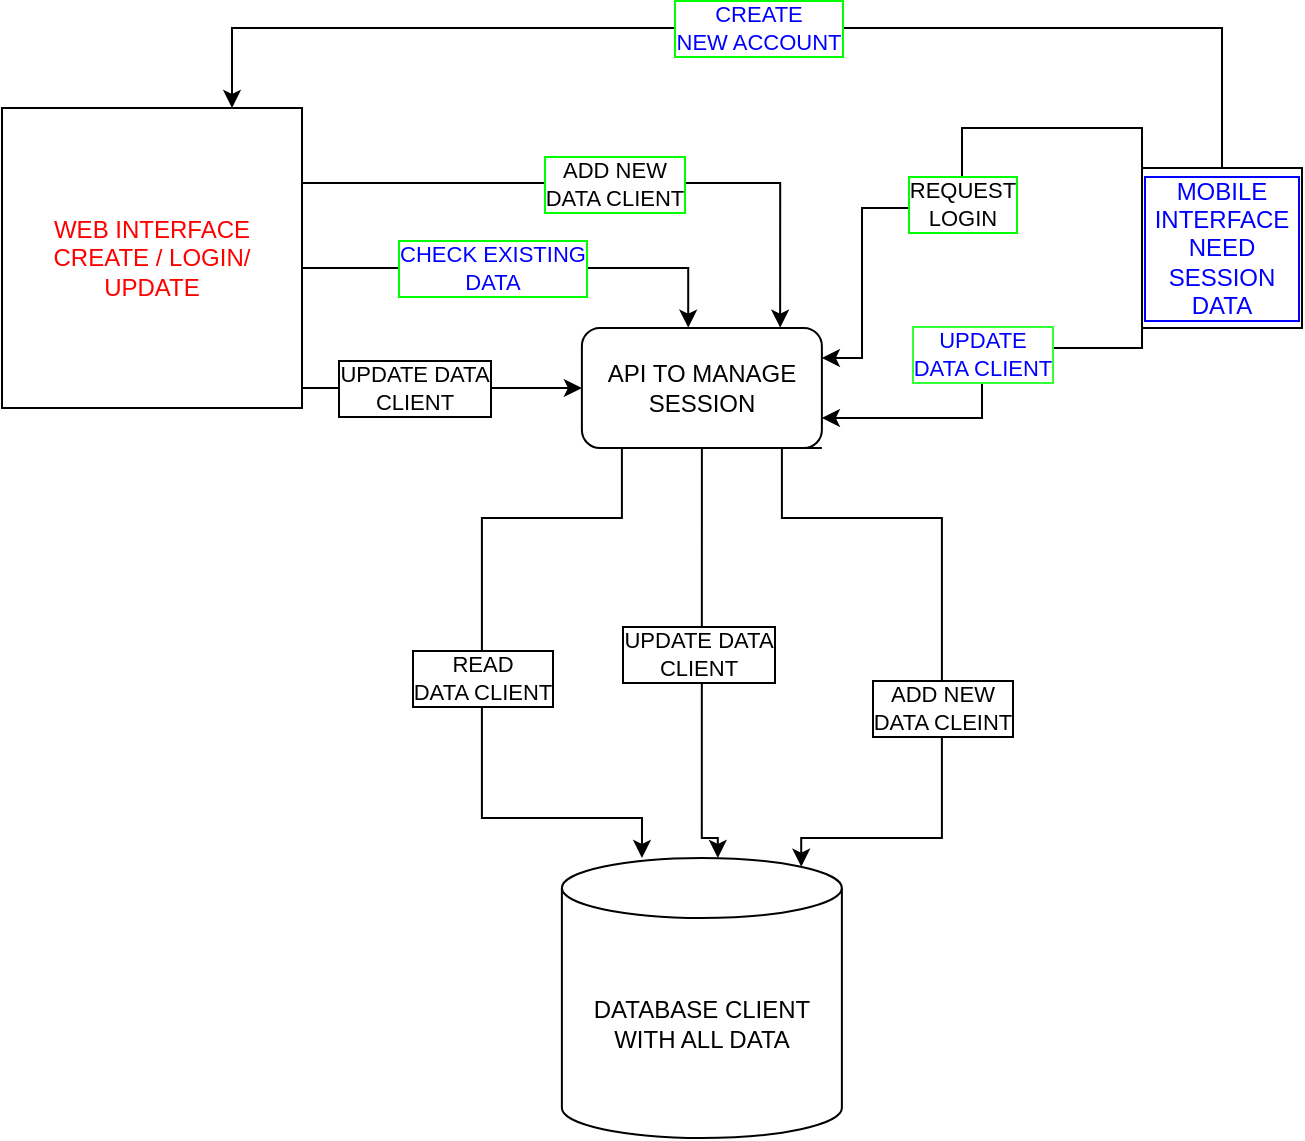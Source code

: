 <mxfile version="13.8.0" type="github">
  <diagram id="LLccdBZk7BdYrUDzEnhi" name="Page-1">
    <mxGraphModel dx="1021" dy="509" grid="1" gridSize="10" guides="1" tooltips="1" connect="1" arrows="1" fold="1" page="1" pageScale="1" pageWidth="827" pageHeight="1169" math="0" shadow="0">
      <root>
        <mxCell id="0" />
        <mxCell id="1" parent="0" />
        <mxCell id="4w87GvMKzj5ySYHpvk-L-5" value="&lt;div&gt;DATABASE CLIENT &lt;br&gt;&lt;/div&gt;WITH ALL DATA" style="shape=cylinder3;whiteSpace=wrap;html=1;boundedLbl=1;backgroundOutline=1;size=15;" vertex="1" parent="1">
          <mxGeometry x="309.94" y="435" width="140" height="140" as="geometry" />
        </mxCell>
        <mxCell id="4w87GvMKzj5ySYHpvk-L-16" value="&lt;div&gt;REQUEST &lt;br&gt;&lt;/div&gt;&lt;div&gt;LOGIN&lt;br&gt;&lt;/div&gt;" style="edgeStyle=orthogonalEdgeStyle;rounded=0;orthogonalLoop=1;jettySize=auto;html=1;exitX=0;exitY=0;exitDx=0;exitDy=0;labelBorderColor=#00FF00;entryX=1;entryY=0.25;entryDx=0;entryDy=0;" edge="1" parent="1" source="4w87GvMKzj5ySYHpvk-L-6" target="4w87GvMKzj5ySYHpvk-L-7">
          <mxGeometry relative="1" as="geometry">
            <mxPoint x="460" y="120" as="targetPoint" />
            <Array as="points">
              <mxPoint x="600" y="70" />
              <mxPoint x="510" y="70" />
              <mxPoint x="510" y="110" />
              <mxPoint x="460" y="110" />
              <mxPoint x="460" y="185" />
            </Array>
          </mxGeometry>
        </mxCell>
        <mxCell id="4w87GvMKzj5ySYHpvk-L-17" value="&lt;div&gt;CREATE&lt;/div&gt;&lt;div&gt;NEW ACCOUNT&lt;/div&gt;" style="edgeStyle=orthogonalEdgeStyle;rounded=0;orthogonalLoop=1;jettySize=auto;html=1;exitX=0.5;exitY=0;exitDx=0;exitDy=0;fontColor=#0000FF;labelBorderColor=#00FF00;" edge="1" parent="1" source="4w87GvMKzj5ySYHpvk-L-6" target="4w87GvMKzj5ySYHpvk-L-8">
          <mxGeometry relative="1" as="geometry">
            <Array as="points">
              <mxPoint x="640" y="20" />
              <mxPoint x="145" y="20" />
            </Array>
          </mxGeometry>
        </mxCell>
        <mxCell id="4w87GvMKzj5ySYHpvk-L-18" value="&lt;div&gt;UPDATE&lt;/div&gt;&lt;div&gt;DATA CLIENT&lt;br&gt;&lt;/div&gt;" style="edgeStyle=orthogonalEdgeStyle;rounded=0;orthogonalLoop=1;jettySize=auto;html=1;exitX=0;exitY=0.75;exitDx=0;exitDy=0;entryX=1;entryY=0.75;entryDx=0;entryDy=0;fontColor=#0000FF;labelBorderColor=#33FF33;" edge="1" parent="1" source="4w87GvMKzj5ySYHpvk-L-6" target="4w87GvMKzj5ySYHpvk-L-7">
          <mxGeometry relative="1" as="geometry">
            <Array as="points">
              <mxPoint x="600" y="180" />
              <mxPoint x="520" y="180" />
              <mxPoint x="520" y="215" />
            </Array>
          </mxGeometry>
        </mxCell>
        <mxCell id="4w87GvMKzj5ySYHpvk-L-6" value="MOBILE INTERFACE NEED SESSION DATA" style="whiteSpace=wrap;html=1;aspect=fixed;fontColor=#0000FF;labelBorderColor=#0000FF;" vertex="1" parent="1">
          <mxGeometry x="600" y="90" width="80" height="80" as="geometry" />
        </mxCell>
        <mxCell id="4w87GvMKzj5ySYHpvk-L-9" value="&lt;div&gt;UPDATE DATA &lt;br&gt;&lt;/div&gt;&lt;div&gt;CLIENT&lt;/div&gt;" style="edgeStyle=orthogonalEdgeStyle;rounded=0;orthogonalLoop=1;jettySize=auto;html=1;exitX=0.5;exitY=1;exitDx=0;exitDy=0;labelBorderColor=#000000;entryX=0.557;entryY=0;entryDx=0;entryDy=0;entryPerimeter=0;" edge="1" parent="1" source="4w87GvMKzj5ySYHpvk-L-7" target="4w87GvMKzj5ySYHpvk-L-5">
          <mxGeometry x="-0.032" y="-2" relative="1" as="geometry">
            <mxPoint x="379.94" y="425" as="targetPoint" />
            <Array as="points">
              <mxPoint x="379.94" y="425" />
              <mxPoint x="387.94" y="425" />
            </Array>
            <mxPoint as="offset" />
          </mxGeometry>
        </mxCell>
        <mxCell id="4w87GvMKzj5ySYHpvk-L-12" value="&lt;div&gt;READ&lt;/div&gt;&lt;div&gt;DATA CLIENT&lt;br&gt;&lt;/div&gt;" style="edgeStyle=orthogonalEdgeStyle;rounded=0;orthogonalLoop=1;jettySize=auto;html=1;exitX=0.25;exitY=1;exitDx=0;exitDy=0;entryX=0.286;entryY=0;entryDx=0;entryDy=0;entryPerimeter=0;labelBorderColor=#000000;" edge="1" parent="1" source="4w87GvMKzj5ySYHpvk-L-7" target="4w87GvMKzj5ySYHpvk-L-5">
          <mxGeometry x="0.069" relative="1" as="geometry">
            <mxPoint x="349.94" y="415" as="targetPoint" />
            <Array as="points">
              <mxPoint x="339.94" y="230" />
              <mxPoint x="339.94" y="265" />
              <mxPoint x="269.94" y="265" />
              <mxPoint x="269.94" y="415" />
              <mxPoint x="349.94" y="415" />
            </Array>
            <mxPoint as="offset" />
          </mxGeometry>
        </mxCell>
        <mxCell id="4w87GvMKzj5ySYHpvk-L-13" value="&lt;div&gt;ADD NEW&lt;/div&gt;&lt;div&gt;DATA CLEINT&lt;br&gt;&lt;/div&gt;" style="edgeStyle=orthogonalEdgeStyle;rounded=0;orthogonalLoop=1;jettySize=auto;html=1;exitX=1;exitY=1;exitDx=0;exitDy=0;labelBorderColor=#000000;entryX=0.855;entryY=0;entryDx=0;entryDy=4.35;entryPerimeter=0;" edge="1" parent="1" source="4w87GvMKzj5ySYHpvk-L-7" target="4w87GvMKzj5ySYHpvk-L-5">
          <mxGeometry x="0.211" relative="1" as="geometry">
            <mxPoint x="439.94" y="425" as="targetPoint" />
            <Array as="points">
              <mxPoint x="419.94" y="230" />
              <mxPoint x="419.94" y="265" />
              <mxPoint x="499.94" y="265" />
              <mxPoint x="499.94" y="425" />
              <mxPoint x="429.94" y="425" />
            </Array>
            <mxPoint as="offset" />
          </mxGeometry>
        </mxCell>
        <mxCell id="4w87GvMKzj5ySYHpvk-L-7" value="API TO MANAGE SESSION" style="rounded=1;whiteSpace=wrap;html=1;" vertex="1" parent="1">
          <mxGeometry x="319.94" y="170" width="120" height="60" as="geometry" />
        </mxCell>
        <mxCell id="4w87GvMKzj5ySYHpvk-L-11" value="&lt;div&gt;ADD NEW&lt;/div&gt;&lt;div&gt;DATA CLIENT&lt;br&gt;&lt;/div&gt;" style="edgeStyle=orthogonalEdgeStyle;rounded=0;orthogonalLoop=1;jettySize=auto;html=1;exitX=1;exitY=0.25;exitDx=0;exitDy=0;entryX=0.826;entryY=-0.003;entryDx=0;entryDy=0;entryPerimeter=0;labelBorderColor=#00FF00;" edge="1" parent="1" source="4w87GvMKzj5ySYHpvk-L-8" target="4w87GvMKzj5ySYHpvk-L-7">
          <mxGeometry relative="1" as="geometry">
            <mxPoint x="420" y="98" as="targetPoint" />
          </mxGeometry>
        </mxCell>
        <mxCell id="4w87GvMKzj5ySYHpvk-L-19" value="&lt;div&gt;CHECK EXISTING&lt;/div&gt;&lt;div&gt;DATA&lt;br&gt;&lt;/div&gt;" style="edgeStyle=orthogonalEdgeStyle;rounded=0;orthogonalLoop=1;jettySize=auto;html=1;exitX=1;exitY=0.75;exitDx=0;exitDy=0;entryX=0.443;entryY=-0.003;entryDx=0;entryDy=0;fontColor=#0000FF;entryPerimeter=0;labelBorderColor=#00FF00;" edge="1" parent="1" source="4w87GvMKzj5ySYHpvk-L-8" target="4w87GvMKzj5ySYHpvk-L-7">
          <mxGeometry relative="1" as="geometry">
            <Array as="points">
              <mxPoint x="180" y="140" />
              <mxPoint x="373" y="140" />
            </Array>
          </mxGeometry>
        </mxCell>
        <mxCell id="4w87GvMKzj5ySYHpvk-L-20" value="&lt;div&gt;UPDATE DATA&lt;/div&gt;&lt;div&gt;CLIENT&lt;br&gt;&lt;/div&gt;" style="edgeStyle=orthogonalEdgeStyle;rounded=0;orthogonalLoop=1;jettySize=auto;html=1;exitX=1;exitY=0.75;exitDx=0;exitDy=0;entryX=0;entryY=0.5;entryDx=0;entryDy=0;labelBorderColor=#000000;" edge="1" parent="1" source="4w87GvMKzj5ySYHpvk-L-8" target="4w87GvMKzj5ySYHpvk-L-7">
          <mxGeometry relative="1" as="geometry">
            <Array as="points">
              <mxPoint x="180" y="200" />
            </Array>
          </mxGeometry>
        </mxCell>
        <mxCell id="4w87GvMKzj5ySYHpvk-L-8" value="&lt;div&gt;WEB INTERFACE&lt;/div&gt;&lt;div&gt;CREATE / LOGIN/ UPDATE&lt;br&gt;&lt;/div&gt;" style="whiteSpace=wrap;html=1;aspect=fixed;fontColor=#FF0000;" vertex="1" parent="1">
          <mxGeometry x="30" y="60" width="150" height="150" as="geometry" />
        </mxCell>
      </root>
    </mxGraphModel>
  </diagram>
</mxfile>
